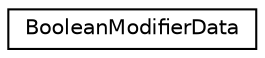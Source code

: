 digraph G
{
  edge [fontname="Helvetica",fontsize="10",labelfontname="Helvetica",labelfontsize="10"];
  node [fontname="Helvetica",fontsize="10",shape=record];
  rankdir=LR;
  Node1 [label="BooleanModifierData",height=0.2,width=0.4,color="black", fillcolor="white", style="filled",URL="$d0/d9a/structBooleanModifierData.html"];
}

